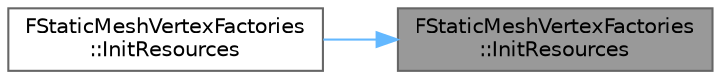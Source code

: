 digraph "FStaticMeshVertexFactories::InitResources"
{
 // INTERACTIVE_SVG=YES
 // LATEX_PDF_SIZE
  bgcolor="transparent";
  edge [fontname=Helvetica,fontsize=10,labelfontname=Helvetica,labelfontsize=10];
  node [fontname=Helvetica,fontsize=10,shape=box,height=0.2,width=0.4];
  rankdir="RL";
  Node1 [id="Node000001",label="FStaticMeshVertexFactories\l::InitResources",height=0.2,width=0.4,color="gray40", fillcolor="grey60", style="filled", fontcolor="black",tooltip="Initializes all rendering resources."];
  Node1 -> Node2 [id="edge1_Node000001_Node000002",dir="back",color="steelblue1",style="solid",tooltip=" "];
  Node2 [id="Node000002",label="FStaticMeshVertexFactories\l::InitResources",height=0.2,width=0.4,color="grey40", fillcolor="white", style="filled",URL="$d4/de3/structFStaticMeshVertexFactories.html#a54fa57f1e7686602cf8c91d2f6d8f336",tooltip=" "];
}
